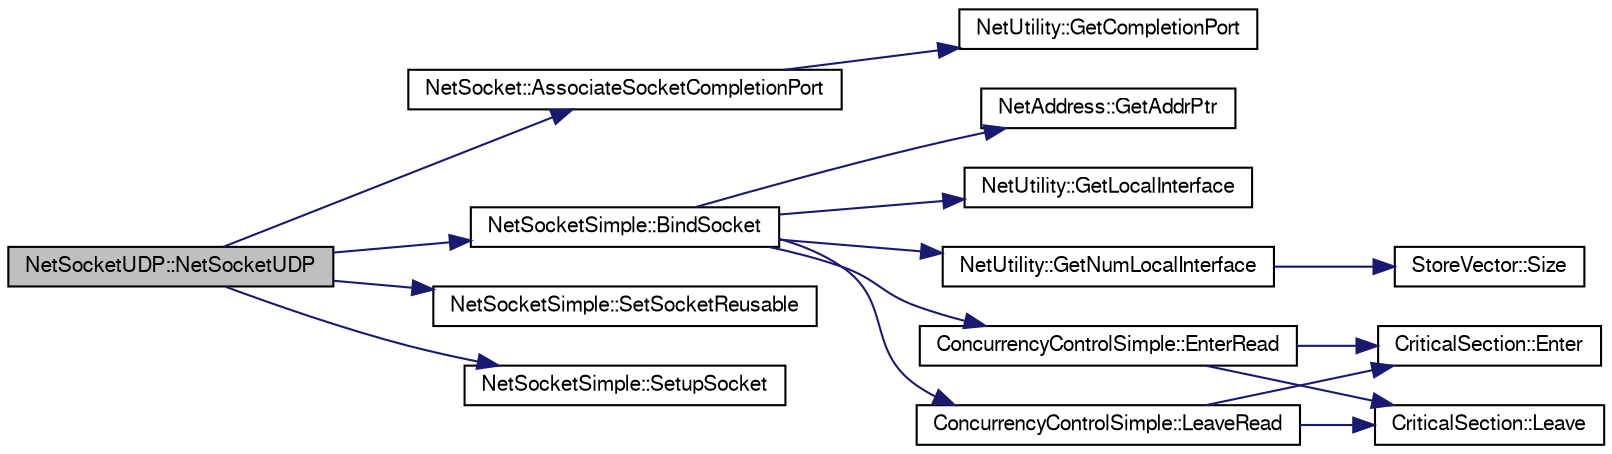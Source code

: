 digraph G
{
  edge [fontname="FreeSans",fontsize="10",labelfontname="FreeSans",labelfontsize="10"];
  node [fontname="FreeSans",fontsize="10",shape=record];
  rankdir=LR;
  Node1 [label="NetSocketUDP::NetSocketUDP",height=0.2,width=0.4,color="black", fillcolor="grey75", style="filled" fontcolor="black"];
  Node1 -> Node2 [color="midnightblue",fontsize="10",style="solid",fontname="FreeSans"];
  Node2 [label="NetSocket::AssociateSocketCompletionPort",height=0.2,width=0.4,color="black", fillcolor="white", style="filled",URL="$class_net_socket.html#a8125ede0b5f9024dff41e21fae9ec3a1"];
  Node2 -> Node3 [color="midnightblue",fontsize="10",style="solid",fontname="FreeSans"];
  Node3 [label="NetUtility::GetCompletionPort",height=0.2,width=0.4,color="black", fillcolor="white", style="filled",URL="$class_net_utility.html#a51f83ad0cadb38a5eeb67c4bb18a7bbb"];
  Node1 -> Node4 [color="midnightblue",fontsize="10",style="solid",fontname="FreeSans"];
  Node4 [label="NetSocketSimple::BindSocket",height=0.2,width=0.4,color="black", fillcolor="white", style="filled",URL="$class_net_socket_simple.html#a19a162c85a5ef3e7ada4ec79ca253f0b"];
  Node4 -> Node5 [color="midnightblue",fontsize="10",style="solid",fontname="FreeSans"];
  Node5 [label="ConcurrencyControlSimple::EnterRead",height=0.2,width=0.4,color="black", fillcolor="white", style="filled",URL="$class_concurrency_control_simple.html#a2fe44e5187f242c6770f22744fbbb9fc"];
  Node5 -> Node6 [color="midnightblue",fontsize="10",style="solid",fontname="FreeSans"];
  Node6 [label="CriticalSection::Enter",height=0.2,width=0.4,color="black", fillcolor="white", style="filled",URL="$class_critical_section.html#a509be5342b2f07ae06e1af5d9e08b871"];
  Node5 -> Node7 [color="midnightblue",fontsize="10",style="solid",fontname="FreeSans"];
  Node7 [label="CriticalSection::Leave",height=0.2,width=0.4,color="black", fillcolor="white", style="filled",URL="$class_critical_section.html#a6fa0931385f066492f31fc98e3fca657"];
  Node4 -> Node8 [color="midnightblue",fontsize="10",style="solid",fontname="FreeSans"];
  Node8 [label="NetAddress::GetAddrPtr",height=0.2,width=0.4,color="black", fillcolor="white", style="filled",URL="$class_net_address.html#a04fbd8740465d5d64ab8bec440b7f0a1"];
  Node4 -> Node9 [color="midnightblue",fontsize="10",style="solid",fontname="FreeSans"];
  Node9 [label="NetUtility::GetLocalInterface",height=0.2,width=0.4,color="black", fillcolor="white", style="filled",URL="$class_net_utility.html#aa014d19c36866c5be2715dec110f09ee"];
  Node4 -> Node10 [color="midnightblue",fontsize="10",style="solid",fontname="FreeSans"];
  Node10 [label="NetUtility::GetNumLocalInterface",height=0.2,width=0.4,color="black", fillcolor="white", style="filled",URL="$class_net_utility.html#a5b29758025dba92128f60a2240458552"];
  Node10 -> Node11 [color="midnightblue",fontsize="10",style="solid",fontname="FreeSans"];
  Node11 [label="StoreVector::Size",height=0.2,width=0.4,color="black", fillcolor="white", style="filled",URL="$class_store_vector.html#a161dc8c23affc6290c7dced3f1b77382"];
  Node4 -> Node12 [color="midnightblue",fontsize="10",style="solid",fontname="FreeSans"];
  Node12 [label="ConcurrencyControlSimple::LeaveRead",height=0.2,width=0.4,color="black", fillcolor="white", style="filled",URL="$class_concurrency_control_simple.html#a5899652d881e107574a98d15cae50830"];
  Node12 -> Node6 [color="midnightblue",fontsize="10",style="solid",fontname="FreeSans"];
  Node12 -> Node7 [color="midnightblue",fontsize="10",style="solid",fontname="FreeSans"];
  Node1 -> Node13 [color="midnightblue",fontsize="10",style="solid",fontname="FreeSans"];
  Node13 [label="NetSocketSimple::SetSocketReusable",height=0.2,width=0.4,color="black", fillcolor="white", style="filled",URL="$class_net_socket_simple.html#acc56b9d376b2a448352f0e0ee961c659"];
  Node1 -> Node14 [color="midnightblue",fontsize="10",style="solid",fontname="FreeSans"];
  Node14 [label="NetSocketSimple::SetupSocket",height=0.2,width=0.4,color="black", fillcolor="white", style="filled",URL="$class_net_socket_simple.html#af841b9758f66a7ee1f610e9446bd6255"];
}
